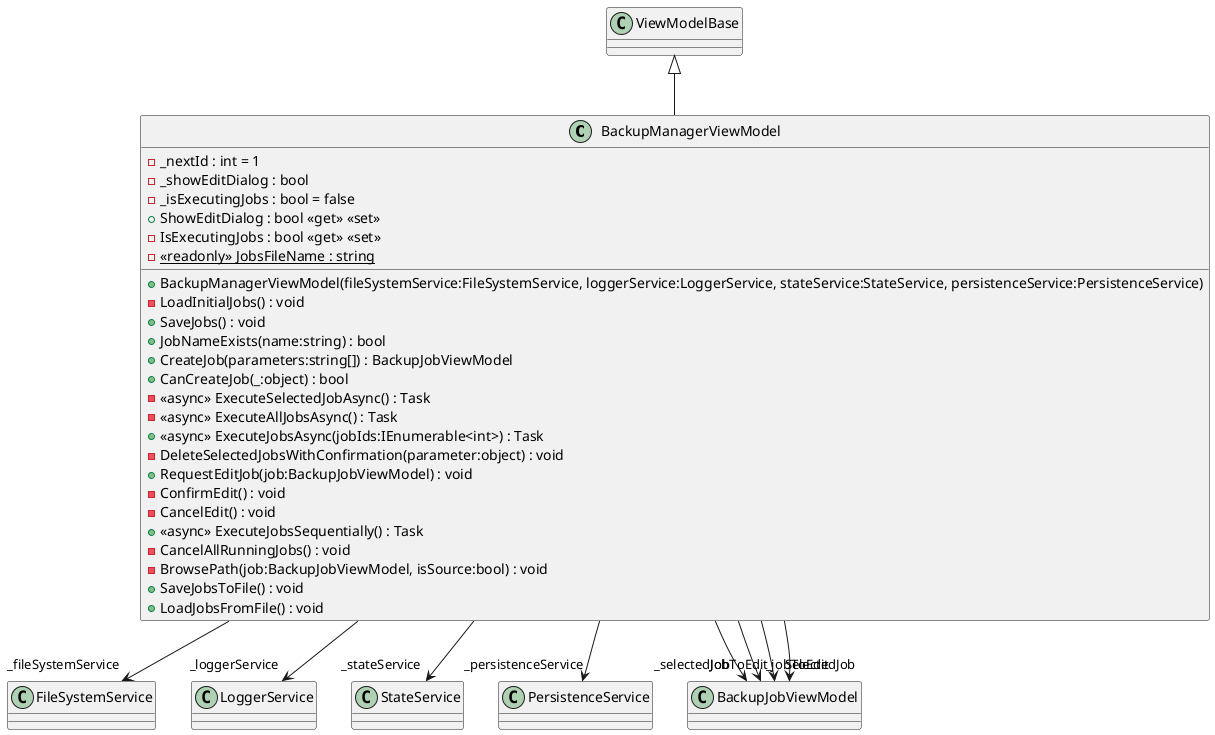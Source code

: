@startuml
class BackupManagerViewModel {
    - _nextId : int = 1
    - _showEditDialog : bool
    - _isExecutingJobs : bool = false
    + BackupManagerViewModel(fileSystemService:FileSystemService, loggerService:LoggerService, stateService:StateService, persistenceService:PersistenceService)
    + ShowEditDialog : bool <<get>> <<set>>
    - IsExecutingJobs : bool <<get>> <<set>>
    - LoadInitialJobs() : void
    + SaveJobs() : void
    + JobNameExists(name:string) : bool
    + CreateJob(parameters:string[]) : BackupJobViewModel
    + CanCreateJob(_:object) : bool
    - <<async>> ExecuteSelectedJobAsync() : Task
    - <<async>> ExecuteAllJobsAsync() : Task
    + <<async>> ExecuteJobsAsync(jobIds:IEnumerable<int>) : Task
    - DeleteSelectedJobsWithConfirmation(parameter:object) : void
    + RequestEditJob(job:BackupJobViewModel) : void
    - ConfirmEdit() : void
    - CancelEdit() : void
    + <<async>> ExecuteJobsSequentially() : Task
    - CancelAllRunningJobs() : void
    - BrowsePath(job:BackupJobViewModel, isSource:bool) : void
    - {static} <<readonly>> JobsFileName : string
    + SaveJobsToFile() : void
    + LoadJobsFromFile() : void
}
ViewModelBase <|-- BackupManagerViewModel
BackupManagerViewModel --> "_fileSystemService" FileSystemService
BackupManagerViewModel --> "_loggerService" LoggerService
BackupManagerViewModel --> "_stateService" StateService
BackupManagerViewModel --> "_persistenceService" PersistenceService
BackupManagerViewModel --> "_selectedJob" BackupJobViewModel
BackupManagerViewModel --> "_jobToEdit" BackupJobViewModel
BackupManagerViewModel --> "SelectedJob" BackupJobViewModel
BackupManagerViewModel --> "JobToEdit" BackupJobViewModel
@enduml
